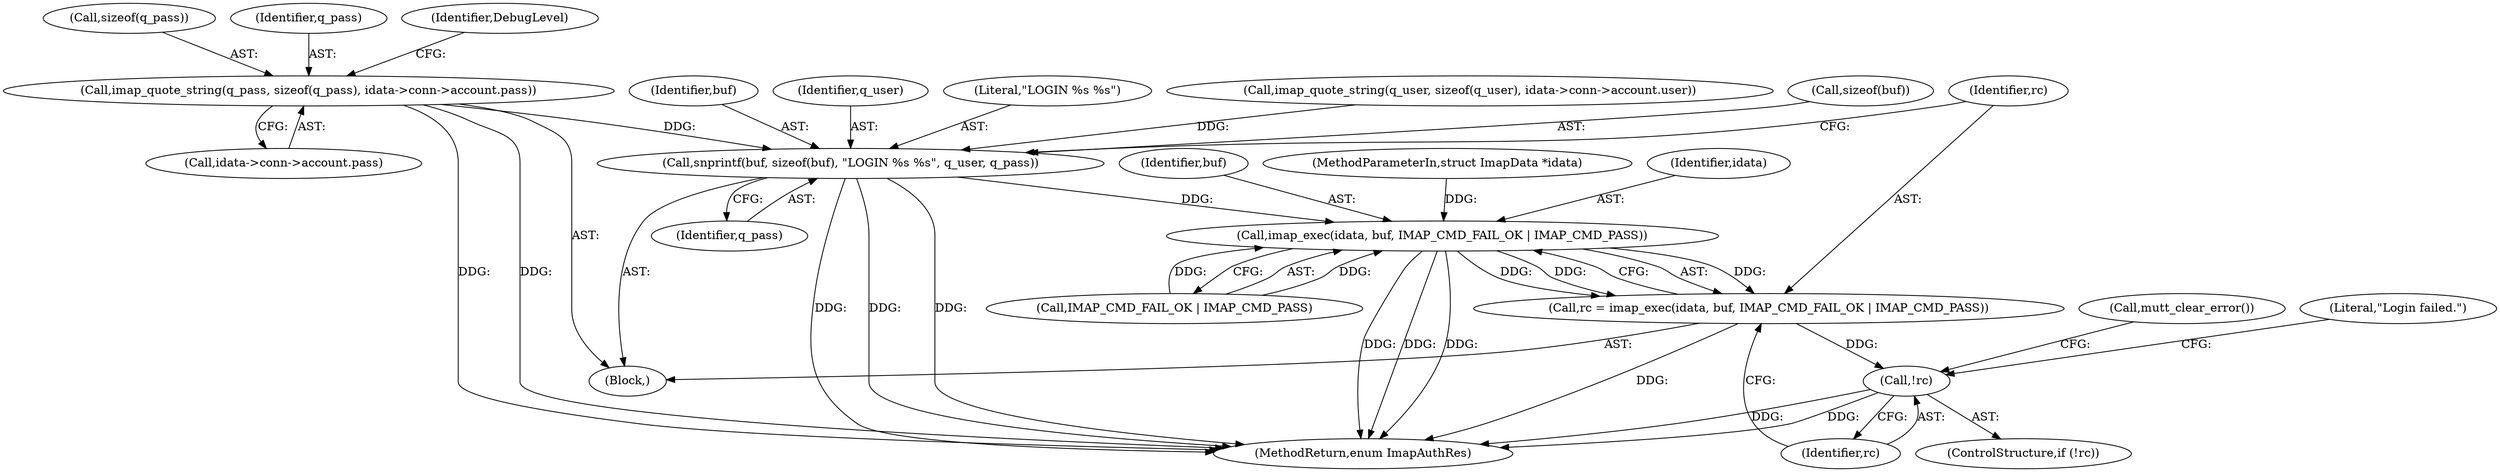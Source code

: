 digraph "0_neomutt_e52393740334443ae0206cab2d7caef381646725@pointer" {
"1000160" [label="(Call,imap_quote_string(q_pass, sizeof(q_pass), idata->conn->account.pass))"];
"1000185" [label="(Call,snprintf(buf, sizeof(buf), \"LOGIN %s %s\", q_user, q_pass))"];
"1000194" [label="(Call,imap_exec(idata, buf, IMAP_CMD_FAIL_OK | IMAP_CMD_PASS))"];
"1000192" [label="(Call,rc = imap_exec(idata, buf, IMAP_CMD_FAIL_OK | IMAP_CMD_PASS))"];
"1000201" [label="(Call,!rc)"];
"1000186" [label="(Identifier,buf)"];
"1000162" [label="(Call,sizeof(q_pass))"];
"1000161" [label="(Identifier,q_pass)"];
"1000105" [label="(Block,)"];
"1000160" [label="(Call,imap_quote_string(q_pass, sizeof(q_pass), idata->conn->account.pass))"];
"1000191" [label="(Identifier,q_pass)"];
"1000194" [label="(Call,imap_exec(idata, buf, IMAP_CMD_FAIL_OK | IMAP_CMD_PASS))"];
"1000190" [label="(Identifier,q_user)"];
"1000103" [label="(MethodParameterIn,struct ImapData *idata)"];
"1000204" [label="(Call,mutt_clear_error())"];
"1000193" [label="(Identifier,rc)"];
"1000185" [label="(Call,snprintf(buf, sizeof(buf), \"LOGIN %s %s\", q_user, q_pass))"];
"1000212" [label="(MethodReturn,enum ImapAuthRes)"];
"1000200" [label="(ControlStructure,if (!rc))"];
"1000197" [label="(Call,IMAP_CMD_FAIL_OK | IMAP_CMD_PASS)"];
"1000209" [label="(Literal,\"Login failed.\")"];
"1000189" [label="(Literal,\"LOGIN %s %s\")"];
"1000173" [label="(Identifier,DebugLevel)"];
"1000195" [label="(Identifier,idata)"];
"1000192" [label="(Call,rc = imap_exec(idata, buf, IMAP_CMD_FAIL_OK | IMAP_CMD_PASS))"];
"1000196" [label="(Identifier,buf)"];
"1000149" [label="(Call,imap_quote_string(q_user, sizeof(q_user), idata->conn->account.user))"];
"1000187" [label="(Call,sizeof(buf))"];
"1000202" [label="(Identifier,rc)"];
"1000201" [label="(Call,!rc)"];
"1000164" [label="(Call,idata->conn->account.pass)"];
"1000160" -> "1000105"  [label="AST: "];
"1000160" -> "1000164"  [label="CFG: "];
"1000161" -> "1000160"  [label="AST: "];
"1000162" -> "1000160"  [label="AST: "];
"1000164" -> "1000160"  [label="AST: "];
"1000173" -> "1000160"  [label="CFG: "];
"1000160" -> "1000212"  [label="DDG: "];
"1000160" -> "1000212"  [label="DDG: "];
"1000160" -> "1000185"  [label="DDG: "];
"1000185" -> "1000105"  [label="AST: "];
"1000185" -> "1000191"  [label="CFG: "];
"1000186" -> "1000185"  [label="AST: "];
"1000187" -> "1000185"  [label="AST: "];
"1000189" -> "1000185"  [label="AST: "];
"1000190" -> "1000185"  [label="AST: "];
"1000191" -> "1000185"  [label="AST: "];
"1000193" -> "1000185"  [label="CFG: "];
"1000185" -> "1000212"  [label="DDG: "];
"1000185" -> "1000212"  [label="DDG: "];
"1000185" -> "1000212"  [label="DDG: "];
"1000149" -> "1000185"  [label="DDG: "];
"1000185" -> "1000194"  [label="DDG: "];
"1000194" -> "1000192"  [label="AST: "];
"1000194" -> "1000197"  [label="CFG: "];
"1000195" -> "1000194"  [label="AST: "];
"1000196" -> "1000194"  [label="AST: "];
"1000197" -> "1000194"  [label="AST: "];
"1000192" -> "1000194"  [label="CFG: "];
"1000194" -> "1000212"  [label="DDG: "];
"1000194" -> "1000212"  [label="DDG: "];
"1000194" -> "1000212"  [label="DDG: "];
"1000194" -> "1000192"  [label="DDG: "];
"1000194" -> "1000192"  [label="DDG: "];
"1000194" -> "1000192"  [label="DDG: "];
"1000103" -> "1000194"  [label="DDG: "];
"1000197" -> "1000194"  [label="DDG: "];
"1000197" -> "1000194"  [label="DDG: "];
"1000192" -> "1000105"  [label="AST: "];
"1000193" -> "1000192"  [label="AST: "];
"1000202" -> "1000192"  [label="CFG: "];
"1000192" -> "1000212"  [label="DDG: "];
"1000192" -> "1000201"  [label="DDG: "];
"1000201" -> "1000200"  [label="AST: "];
"1000201" -> "1000202"  [label="CFG: "];
"1000202" -> "1000201"  [label="AST: "];
"1000204" -> "1000201"  [label="CFG: "];
"1000209" -> "1000201"  [label="CFG: "];
"1000201" -> "1000212"  [label="DDG: "];
"1000201" -> "1000212"  [label="DDG: "];
}
